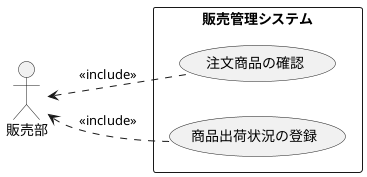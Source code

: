 @startuml ユースケース図
left to right direction
rectangle 販売管理システム{
usecase 注文商品の確認 
usecase 商品出荷状況の登録 
}
販売部 <.. 注文商品の確認 : <<include>>
販売部 <.. 商品出荷状況の登録 :<<include>>
@enduml
